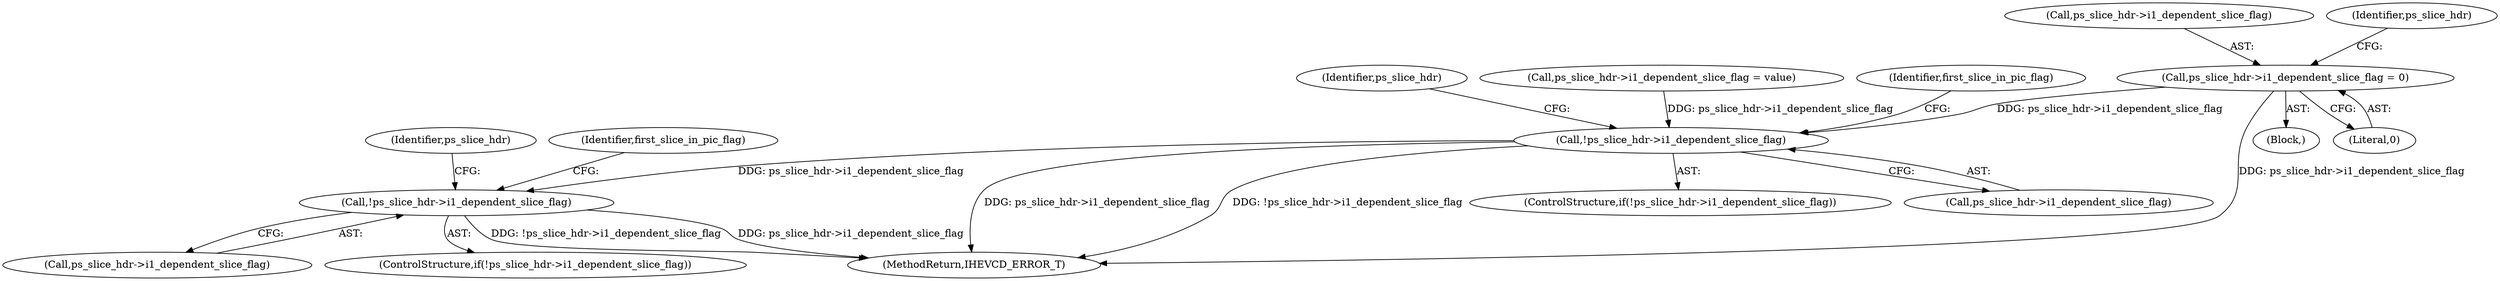 digraph "0_Android_7c9be319a279654e55a6d757265f88c61a16a4d5@pointer" {
"1000469" [label="(Call,ps_slice_hdr->i1_dependent_slice_flag = 0)"];
"1000552" [label="(Call,!ps_slice_hdr->i1_dependent_slice_flag)"];
"1002524" [label="(Call,!ps_slice_hdr->i1_dependent_slice_flag)"];
"1002531" [label="(Identifier,ps_slice_hdr)"];
"1000470" [label="(Call,ps_slice_hdr->i1_dependent_slice_flag)"];
"1002685" [label="(MethodReturn,IHEVCD_ERROR_T)"];
"1000551" [label="(ControlStructure,if(!ps_slice_hdr->i1_dependent_slice_flag))"];
"1000469" [label="(Call,ps_slice_hdr->i1_dependent_slice_flag = 0)"];
"1002524" [label="(Call,!ps_slice_hdr->i1_dependent_slice_flag)"];
"1000559" [label="(Identifier,ps_slice_hdr)"];
"1000462" [label="(Call,ps_slice_hdr->i1_dependent_slice_flag = value)"];
"1000468" [label="(Block,)"];
"1001633" [label="(Identifier,first_slice_in_pic_flag)"];
"1000473" [label="(Literal,0)"];
"1000553" [label="(Call,ps_slice_hdr->i1_dependent_slice_flag)"];
"1002525" [label="(Call,ps_slice_hdr->i1_dependent_slice_flag)"];
"1002523" [label="(ControlStructure,if(!ps_slice_hdr->i1_dependent_slice_flag))"];
"1002568" [label="(Identifier,first_slice_in_pic_flag)"];
"1000552" [label="(Call,!ps_slice_hdr->i1_dependent_slice_flag)"];
"1000476" [label="(Identifier,ps_slice_hdr)"];
"1000469" -> "1000468"  [label="AST: "];
"1000469" -> "1000473"  [label="CFG: "];
"1000470" -> "1000469"  [label="AST: "];
"1000473" -> "1000469"  [label="AST: "];
"1000476" -> "1000469"  [label="CFG: "];
"1000469" -> "1002685"  [label="DDG: ps_slice_hdr->i1_dependent_slice_flag"];
"1000469" -> "1000552"  [label="DDG: ps_slice_hdr->i1_dependent_slice_flag"];
"1000552" -> "1000551"  [label="AST: "];
"1000552" -> "1000553"  [label="CFG: "];
"1000553" -> "1000552"  [label="AST: "];
"1000559" -> "1000552"  [label="CFG: "];
"1001633" -> "1000552"  [label="CFG: "];
"1000552" -> "1002685"  [label="DDG: ps_slice_hdr->i1_dependent_slice_flag"];
"1000552" -> "1002685"  [label="DDG: !ps_slice_hdr->i1_dependent_slice_flag"];
"1000462" -> "1000552"  [label="DDG: ps_slice_hdr->i1_dependent_slice_flag"];
"1000552" -> "1002524"  [label="DDG: ps_slice_hdr->i1_dependent_slice_flag"];
"1002524" -> "1002523"  [label="AST: "];
"1002524" -> "1002525"  [label="CFG: "];
"1002525" -> "1002524"  [label="AST: "];
"1002531" -> "1002524"  [label="CFG: "];
"1002568" -> "1002524"  [label="CFG: "];
"1002524" -> "1002685"  [label="DDG: !ps_slice_hdr->i1_dependent_slice_flag"];
"1002524" -> "1002685"  [label="DDG: ps_slice_hdr->i1_dependent_slice_flag"];
}

